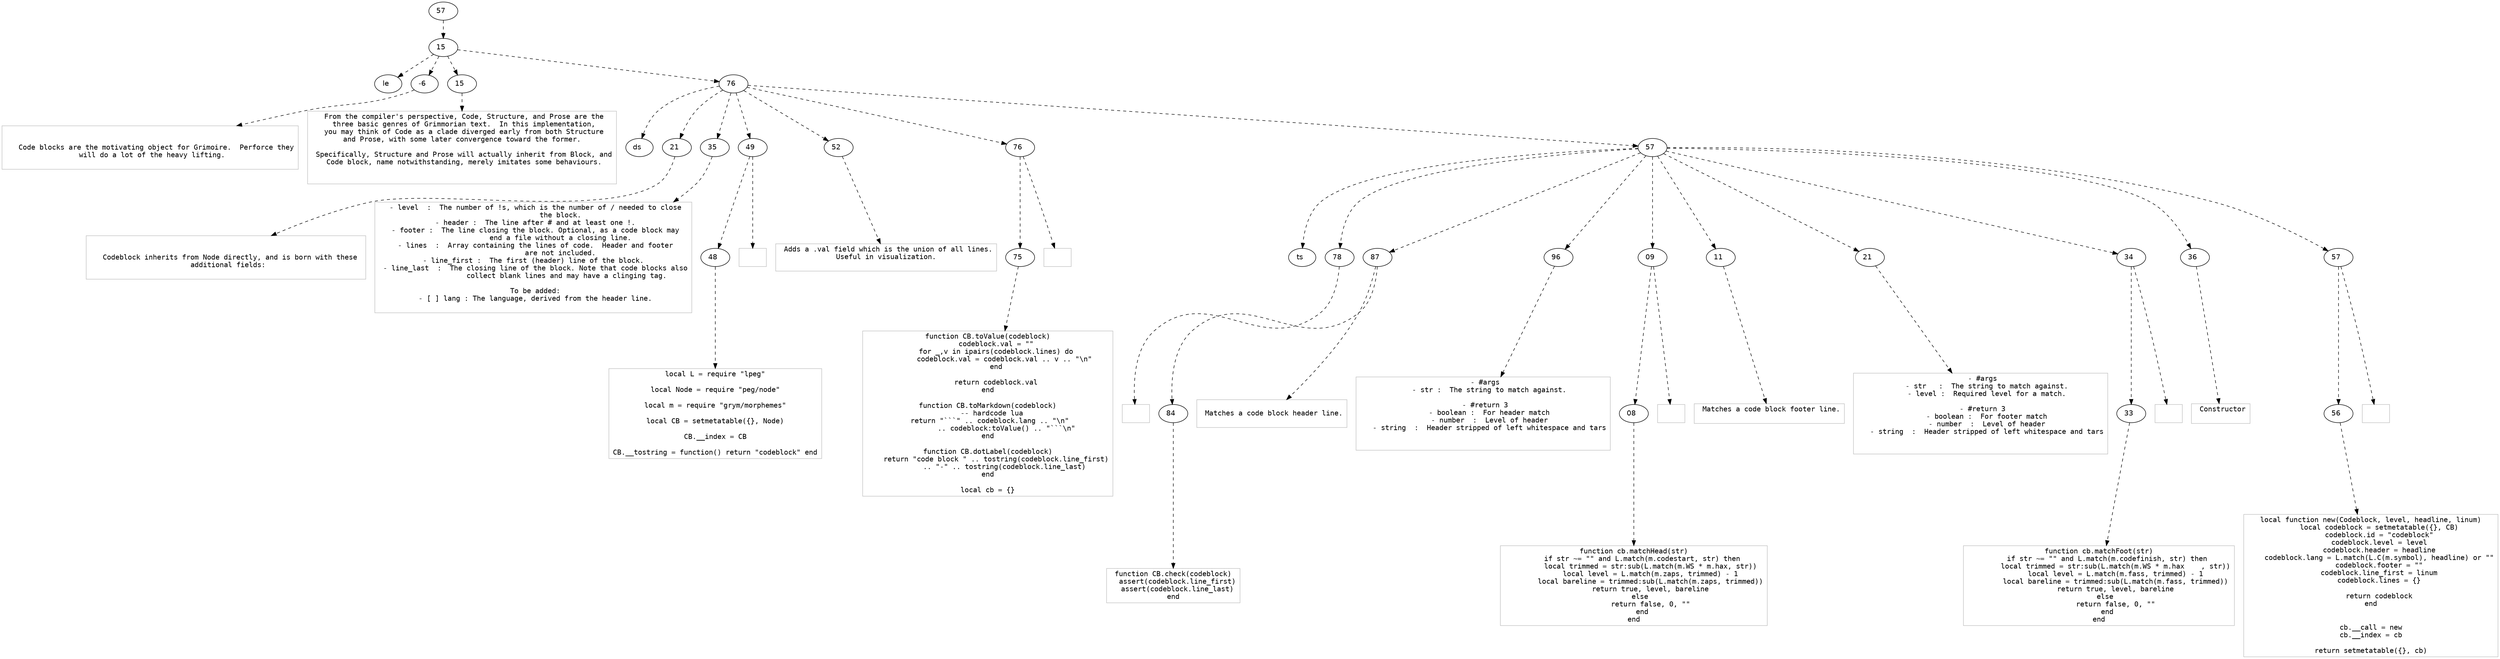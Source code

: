 digraph hierarchy {

node [fontname=Helvetica]
edge [style=dashed]

doc_0 [label="57  "]

doc_0 -> { section_1}
{rank=same; section_1}

section_1 [label="15  "]

section_1 -> { header_2 block_3 block_4 section_5}
{rank=same; header_2 block_3 block_4 section_5}

header_2 [label="le  "]
block_3 [label="-6  "]
block_4 [label="15  "]
section_5 [label="76  "]


block_3 -> leaf_6
leaf_6  [color=Gray,shape=rectangle,fontname=Inconsolata,label="

   Code blocks are the motivating object for Grimoire.  Perforce they
 will do a lot of the heavy lifting.

"]
block_4 -> leaf_7
leaf_7  [color=Gray,shape=rectangle,fontname=Inconsolata,label=" From the compiler's perspective, Code, Structure, and Prose are the
 three basic genres of Grimmorian text.  In this implementation,
 you may think of Code as a clade diverged early from both Structure
 and Prose, with some later convergence toward the former. 
 
 Specifically, Structure and Prose will actually inherit from Block, and
 Code block, name notwithstanding, merely imitates some behaviours.
 

"]section_5 -> { header_8 block_9 block_10 block_11 block_12 block_13 section_14}
{rank=same; header_8 block_9 block_10 block_11 block_12 block_13 section_14}

header_8 [label="ds  "]
block_9 [label="21  "]
block_10 [label="35  "]
block_11 [label="49  "]
block_12 [label="52  "]
block_13 [label="76  "]
section_14 [label="57  "]


block_9 -> leaf_15
leaf_15  [color=Gray,shape=rectangle,fontname=Inconsolata,label="

   Codeblock inherits from Node directly, and is born with these 
 additional fields:

"]
block_10 -> leaf_16
leaf_16  [color=Gray,shape=rectangle,fontname=Inconsolata,label=" - level  :  The number of !s, which is the number of / needed to close
             the block.
 - header :  The line after # and at least one !.
 - footer :  The line closing the block. Optional, as a code block may
             end a file without a closing line.
 - lines  :  Array containing the lines of code.  Header and footer
             are not included.
 - line_first :  The first (header) line of the block. 
 - line_last  :  The closing line of the block. Note that code blocks also
                 collect blank lines and may have a clinging tag. 
 
 To be added:
 - [ ] lang : The language, derived from the header line.

"]block_11 -> { codeblock_17}
{rank=same; codeblock_17}

codeblock_17 [label="48  "]


codeblock_17 -> leaf_18
leaf_18  [color=Gray,shape=rectangle,fontname=Inconsolata,label="local L = require \"lpeg\"

local Node = require \"peg/node\"

local m = require \"grym/morphemes\"

local CB = setmetatable({}, Node)

CB.__index = CB

CB.__tostring = function() return \"codeblock\" end
"]
block_11 -> leaf_19
leaf_19  [color=Gray,shape=rectangle,fontname=Inconsolata,label="
"]
block_12 -> leaf_20
leaf_20  [color=Gray,shape=rectangle,fontname=Inconsolata,label=" Adds a .val field which is the union of all lines.
 Useful in visualization. 

"]block_13 -> { codeblock_21}
{rank=same; codeblock_21}

codeblock_21 [label="75  "]


codeblock_21 -> leaf_22
leaf_22  [color=Gray,shape=rectangle,fontname=Inconsolata,label="function CB.toValue(codeblock)
    codeblock.val = \"\"
    for _,v in ipairs(codeblock.lines) do
        codeblock.val = codeblock.val .. v .. \"\\n\"
    end

    return codeblock.val
end

function CB.toMarkdown(codeblock)
  -- hardcode lua
  return \"```\" .. codeblock.lang .. \"\\n\" 
         .. codeblock:toValue() .. \"```\\n\"
end

function CB.dotLabel(codeblock)
    return \"code block \" .. tostring(codeblock.line_first)
        .. \"-\" .. tostring(codeblock.line_last)
end

local cb = {}
"]
block_13 -> leaf_23
leaf_23  [color=Gray,shape=rectangle,fontname=Inconsolata,label="
"]section_14 -> { header_24 block_25 block_26 block_27 block_28 block_29 block_30 block_31 block_32 block_33}
{rank=same; header_24 block_25 block_26 block_27 block_28 block_29 block_30 block_31 block_32 block_33}

header_24 [label="ts  "]
block_25 [label="78  "]
block_26 [label="87  "]
block_27 [label="96  "]
block_28 [label="09  "]
block_29 [label="11  "]
block_30 [label="21  "]
block_31 [label="34  "]
block_32 [label="36  "]
block_33 [label="57  "]


block_25 -> leaf_34
leaf_34  [color=Gray,shape=rectangle,fontname=Inconsolata,label="
"]block_26 -> { codeblock_35}
{rank=same; codeblock_35}

codeblock_35 [label="84  "]


codeblock_35 -> leaf_36
leaf_36  [color=Gray,shape=rectangle,fontname=Inconsolata,label="function CB.check(codeblock)
  assert(codeblock.line_first)
  assert(codeblock.line_last)
end
"]
block_26 -> leaf_37
leaf_37  [color=Gray,shape=rectangle,fontname=Inconsolata,label="
 Matches a code block header line.

"]
block_27 -> leaf_38
leaf_38  [color=Gray,shape=rectangle,fontname=Inconsolata,label=" - #args
   - str :  The string to match against.
 
 - #return 3
   - boolean :  For header match
   - number  :  Level of header
   - string  :  Header stripped of left whitespace and tars


"]block_28 -> { codeblock_39}
{rank=same; codeblock_39}

codeblock_39 [label="08  "]


codeblock_39 -> leaf_40
leaf_40  [color=Gray,shape=rectangle,fontname=Inconsolata,label="function cb.matchHead(str)
    if str ~= \"\" and L.match(m.codestart, str) then
        local trimmed = str:sub(L.match(m.WS * m.hax, str))
        local level = L.match(m.zaps, trimmed) - 1
        local bareline = trimmed:sub(L.match(m.zaps, trimmed))
        return true, level, bareline
    else 
        return false, 0, \"\"
    end
end
"]
block_28 -> leaf_41
leaf_41  [color=Gray,shape=rectangle,fontname=Inconsolata,label="
"]
block_29 -> leaf_42
leaf_42  [color=Gray,shape=rectangle,fontname=Inconsolata,label=" Matches a code block footer line.

"]
block_30 -> leaf_43
leaf_43  [color=Gray,shape=rectangle,fontname=Inconsolata,label=" - #args
   - str   :  The string to match against.
   - level :  Required level for a match.
 
 - #return 3
   - boolean :  For footer match
   - number  :  Level of header
   - string  :  Header stripped of left whitespace and tars


"]block_31 -> { codeblock_44}
{rank=same; codeblock_44}

codeblock_44 [label="33  "]


codeblock_44 -> leaf_45
leaf_45  [color=Gray,shape=rectangle,fontname=Inconsolata,label="function cb.matchFoot(str)
    if str ~= \"\" and L.match(m.codefinish, str) then
        local trimmed = str:sub(L.match(m.WS * m.hax    , str))
        local level = L.match(m.fass, trimmed) - 1
        local bareline = trimmed:sub(L.match(m.fass, trimmed))
        return true, level, bareline
    else 
        return false, 0, \"\"
    end
end
"]
block_31 -> leaf_46
leaf_46  [color=Gray,shape=rectangle,fontname=Inconsolata,label="
"]
block_32 -> leaf_47
leaf_47  [color=Gray,shape=rectangle,fontname=Inconsolata,label=" Constructor

"]block_33 -> { codeblock_48}
{rank=same; codeblock_48}

codeblock_48 [label="56  "]


codeblock_48 -> leaf_49
leaf_49  [color=Gray,shape=rectangle,fontname=Inconsolata,label="local function new(Codeblock, level, headline, linum)
    local codeblock = setmetatable({}, CB)
    codeblock.id = \"codeblock\"
    codeblock.level = level
    codeblock.header = headline
    codeblock.lang = L.match(L.C(m.symbol), headline) or \"\"
    codeblock.footer = \"\"
    codeblock.line_first = linum
    codeblock.lines = {}

    return codeblock
end


cb.__call = new
cb.__index = cb

return setmetatable({}, cb)
"]
block_33 -> leaf_50
leaf_50  [color=Gray,shape=rectangle,fontname=Inconsolata,label="
"]
}
